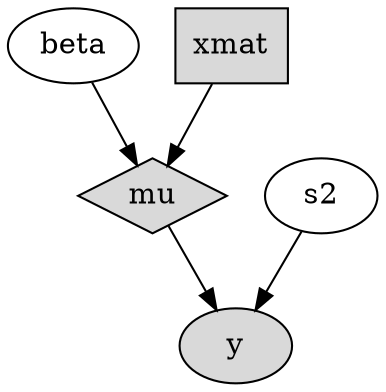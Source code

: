 digraph MCMCModel {
	"beta" [shape="ellipse"];
		"beta" -> "mu";
	"mu" [fillcolor="gray85", shape="diamond", style="filled"];
		"mu" -> "y";
	"xmat" [fillcolor="gray85", shape="box", style="filled"];
		"xmat" -> "mu";
	"s2" [shape="ellipse"];
		"s2" -> "y";
	"y" [fillcolor="gray85", shape="ellipse", style="filled"];
}

